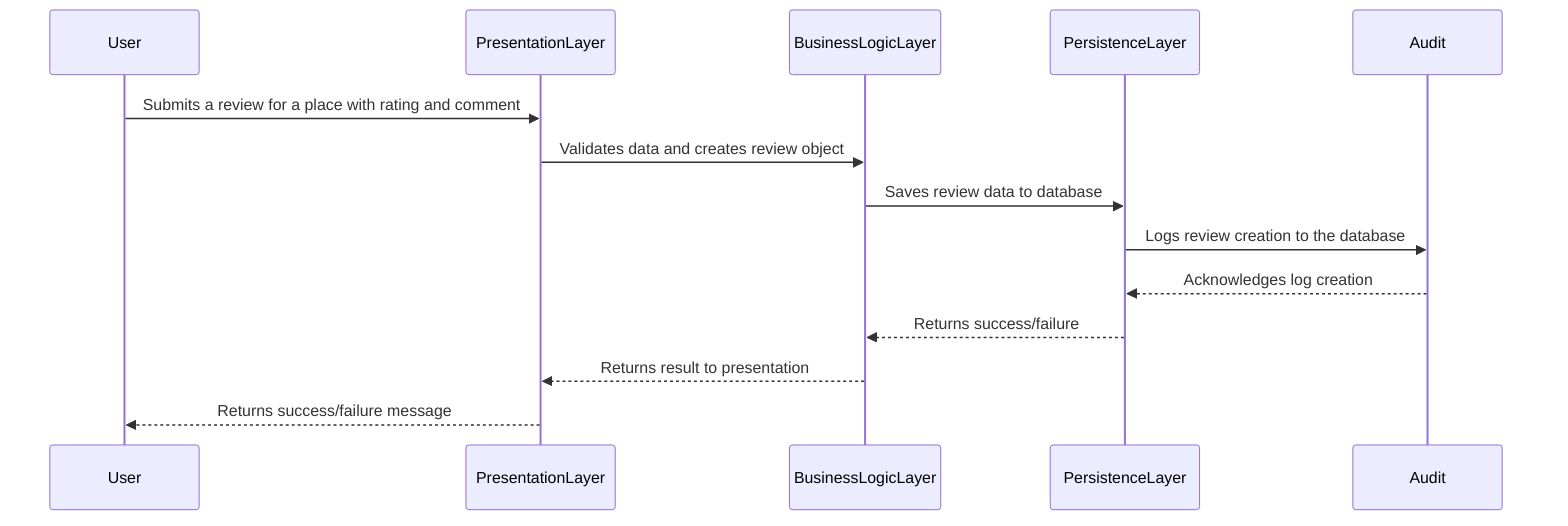 sequenceDiagram
  participant User
  participant PresentationLayer
  participant BusinessLogicLayer
  participant PersistenceLayer
  participant Audit

  User->>PresentationLayer: Submits a review for a place with rating and comment
  PresentationLayer->>BusinessLogicLayer: Validates data and creates review object
  BusinessLogicLayer->>PersistenceLayer: Saves review data to database

  PersistenceLayer->>Audit: Logs review creation to the database
  Audit-->>PersistenceLayer: Acknowledges log creation
  PersistenceLayer-->>BusinessLogicLayer: Returns success/failure
  BusinessLogicLayer-->>PresentationLayer: Returns result to presentation
  PresentationLayer-->>User: Returns success/failure message